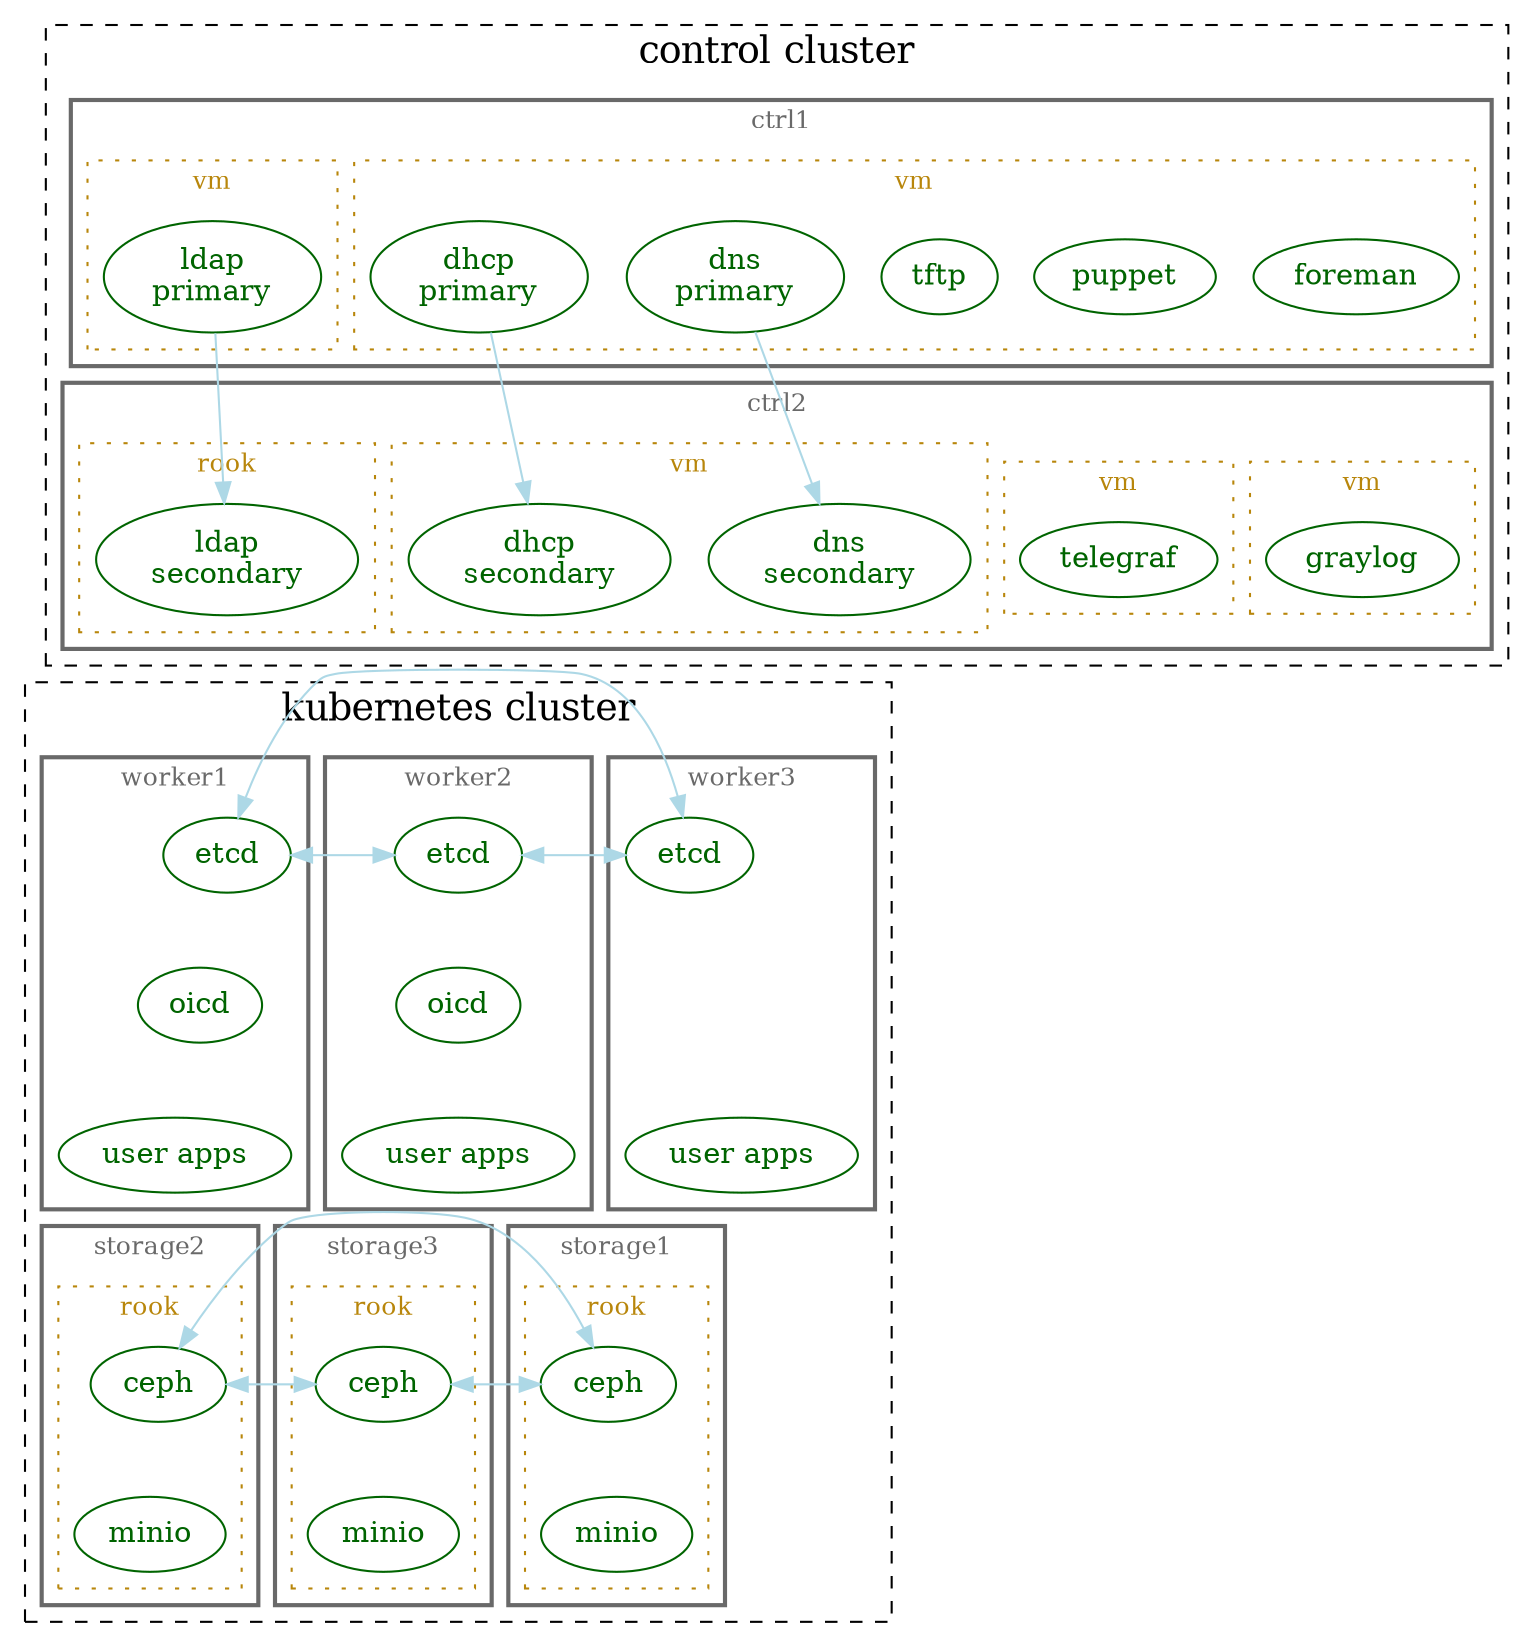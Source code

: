 digraph top {
//  dpi=100
  ranksep=0.5
  rankdir=TB
  overlap=false
  newrank=true
  clusterrank=local

  // services
  {
    node [shape=ellipse fontsize=14 style=filled fillcolor=white color=darkgreen fontcolor=darkgreen]
    foreman
    puppet
    tftp
    dns1 [label="dns\nprimary"]
    dns2 [label="dns\nsecondary"]
    dhcp1 [label="dhcp\nprimary"]
    dhcp2 [label="dhcp\nsecondary"]
    ldap1 [label="ldap\nprimary"]
    ldap2 [label="ldap\nsecondary"]
    graylog
    telegraf
    app1 [label="user apps"]
    app2 [label="user apps"]
    app3 [label="user apps"]
    etcd1 [label="etcd"]
    etcd2 [label="etcd"]
    etcd3 [label="etcd"]
    oidc1 [label="oicd"]
    oidc2 [label="oicd"]
    ceph1 [label="ceph"]
    ceph2 [label="ceph"]
    ceph3 [label="ceph"]
    minio1 [label="minio"]
    minio2 [label="minio"]
    minio3 [label="minio"]
  }

  subgraph cluster_0 {
    label="control cluster"
    fontsize=18
    style=dashed

    subgraph cluster_1 {
      label="ctrl1"
      color=dimgray
      fontcolor=dimgray
      fontsize=12
      style=bold

      {
        rank=same
        foreman
        puppet
        tftp
        dns1
        dhcp1
        ldap1
      }

      subgraph cluster_17 {
        label="vm"
        color=darkgoldenrod
        fontcolor=darkgoldenrod
        fontsize=12
        style=dotted

        foreman
        puppet
        tftp
        dns1
        dhcp1
      }

      subgraph cluster_18 {
        label="vm"
        color=darkgoldenrod
        fontcolor=darkgoldenrod
        fontsize=12
        style=dotted

        ldap1
      }
    }

    subgraph cluster_2 {
      label="ctrl2"
      color=dimgray
      fontcolor=dimgray
      fontsize=12
      style=bold

      {
        rank=same
        graylog
        telegraf
        dns2
        dhcp2
        ldap2
      }

      subgraph cluster_13 {
        label="vm"
        color=darkgoldenrod
        fontcolor=darkgoldenrod
        fontsize=12
        style=dotted

        graylog
      }

      subgraph cluster_14 {
        label="vm"
        color=darkgoldenrod
        fontcolor=darkgoldenrod
        fontsize=12
        style=dotted

        telegraf
      }

      subgraph cluster_15 {
        label="vm"
        color=darkgoldenrod
        fontcolor=darkgoldenrod
        fontsize=12
        style=dotted

        dns2
        dhcp2
      }

      subgraph cluster_16 {
        label="rook"
        color=darkgoldenrod
        fontcolor=darkgoldenrod
        fontsize=12
        style=dotted

        ldap2
      }
    }

    edge [color=lightblue]
    dns1 -> dns2
    dhcp1 -> dhcp2
    ldap1 -> ldap2
  }

  subgraph cluster_3 {
    label="kubernetes cluster"
    fontsize=18
    style=dashed

    subgraph cluster_4 {
      label="worker3"
      color=dimgray
      fontcolor=dimgray
      fontsize=12
      style=bold

      etcd3
      app3
    }

    subgraph cluster_5 {
      label="worker2"
      color=dimgray
      fontcolor=dimgray
      fontsize=12
      style=bold

      etcd2
      app2
      oidc2
    }

    subgraph cluster_6 {
      label="worker1"
      color=dimgray
      fontcolor=dimgray
      fontsize=12
      style=bold

      etcd1
      app1
      oidc1
    }

    subgraph cluster_7 {
      label="storage3"
      color=dimgray
      fontcolor=dimgray
      fontsize=12
      style=bold

      subgraph cluster_8 {
        label="rook"
        color=darkgoldenrod
        fontcolor=darkgoldenrod
        fontsize=12
        style=dotted

        ceph3
        minio3
      }
    }

    subgraph cluster_9 {
      label="storage2"
      color=dimgray
      fontcolor=dimgray
      fontsize=12
      style=bold

      subgraph cluster_10 {
        label="rook"
        color=darkgoldenrod
        fontcolor=darkgoldenrod
        fontsize=12
        style=dotted

        ceph2
        minio2
      }
    }

    subgraph cluster_11 {
      label="storage1"
      color=dimgray
      fontcolor=dimgray
      fontsize=12
      style=bold

      subgraph cluster_12 {
        label="rook"
        color=darkgoldenrod
        fontcolor=darkgoldenrod
        fontsize=12
        style=dotted

        ceph1
        minio1
      }
    }

    {
      rank=same
      edge [color=lightblue dir=both]
      ceph1 -> ceph2
      ceph2 -> ceph3
      ceph3 -> ceph1
    }


    {
      rank=same
      minio1
      minio2
      minio3
    }

    {
      rank=same
      edge [color=lightblue dir=both]
      etcd1 -> etcd2
      etcd2 -> etcd3
      etcd3 -> etcd1
    }


    {
      rank=same
      app1
      app2
      app3
    }

    {
      rank=same
      oidc1
      oidc2
    }
  }

  // make graph look pretty... not real relationships
  {
    edge [constraint=true style=invis]
    ldap2 -> etcd1
    etcd1 -> oidc1
    oidc1 -> app1
    app1 -> ceph1
    ceph1 -> minio1
  }

/*
  // make graph look pretty... not real relationships
  {
    edge [constraint=true style=invis]
    etcd1 -> oidc1
    etcd1 -> app1
    app1 -> ceph1
    ceph1 -> minio1

    ldap1-> etcd1
    ldap2-> etcd1
    ldap1-> ceph1
    ldap2-> ceph1
  }
*/
}
